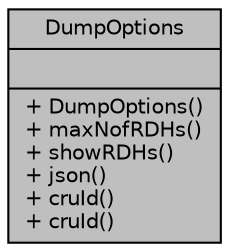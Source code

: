 digraph "DumpOptions"
{
 // INTERACTIVE_SVG=YES
  bgcolor="transparent";
  edge [fontname="Helvetica",fontsize="10",labelfontname="Helvetica",labelfontsize="10"];
  node [fontname="Helvetica",fontsize="10",shape=record];
  Node1 [label="{DumpOptions\n||+ DumpOptions()\l+ maxNofRDHs()\l+ showRDHs()\l+ json()\l+ cruId()\l+ cruId()\l}",height=0.2,width=0.4,color="black", fillcolor="grey75", style="filled", fontcolor="black"];
}
